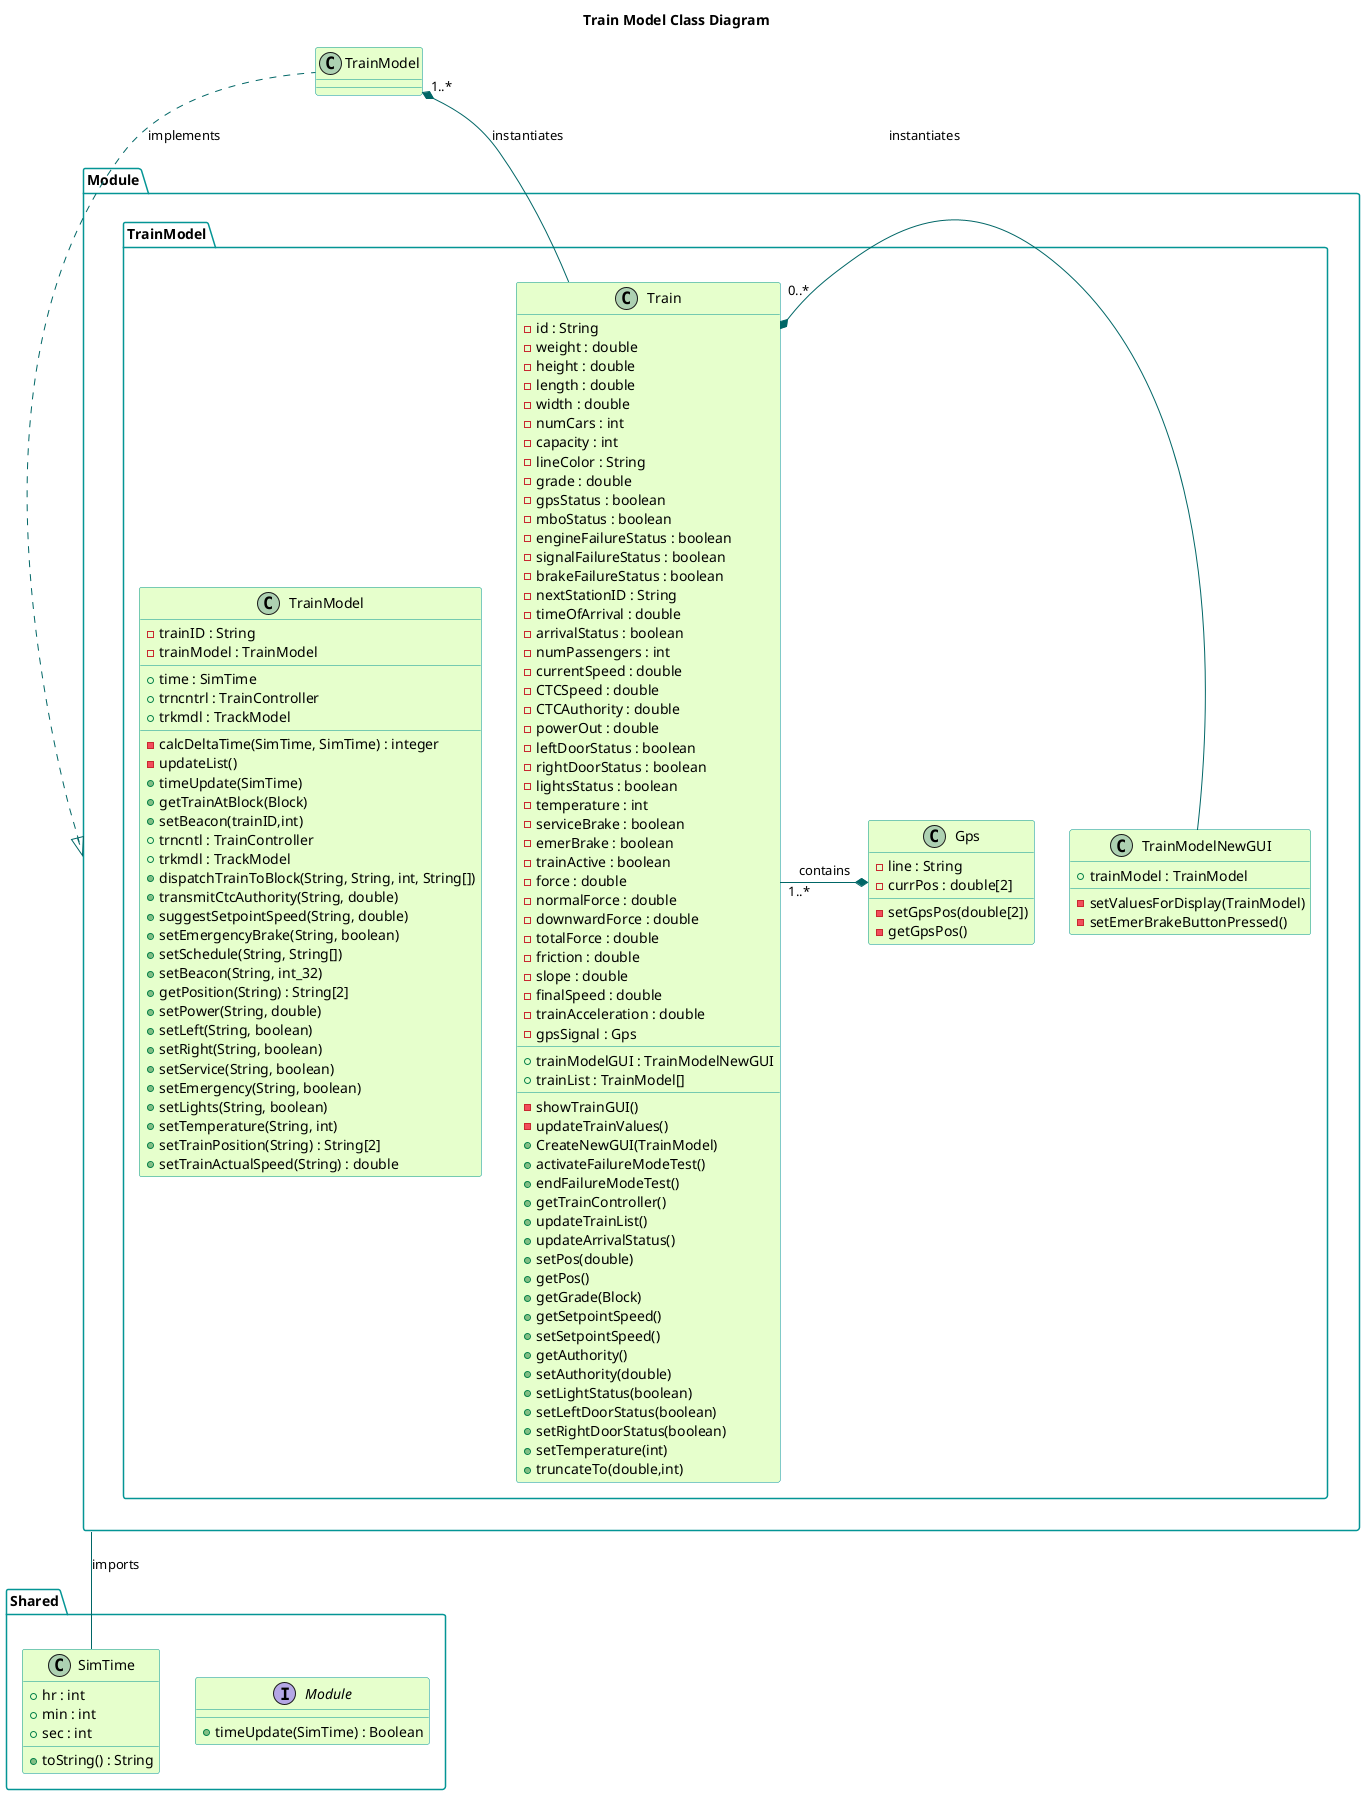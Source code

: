 @startuml

title Train Model Class Diagram
'skinparam backgroundColor transparent'
skinparam classBackgroundColor #e6ffcc
skinparam classBorderColor 	#049595
skinparam packageBorderCOlor  #049595
skinparam arrowColor #006666

package Shared{
  interface Module{
    +timeUpdate(SimTime) : Boolean
  }
  class SimTime{
    +hr : int
    +min : int
    +sec : int
    +toString() : String
  }
}
package Module.TrainModel {
    class TrainModel {
        -trainID : String
        -trainModel : TrainModel
        __
        +time : SimTime
        +trncntrl : TrainController
        +trkmdl : TrackModel
        __
        -calcDeltaTime(SimTime, SimTime) : integer
        -updateList()
        +timeUpdate(SimTime)
        +getTrainAtBlock(Block)
        +setBeacon(trainID,int)
        +trncntl : TrainController
		+trkmdl : TrackModel
		+dispatchTrainToBlock(String, String, int, String[])
		+transmitCtcAuthority(String, double)
		+suggestSetpointSpeed(String, double)
		+setEmergencyBrake(String, boolean)
		+setSchedule(String, String[])
		+setBeacon(String, int_32)
		+getPosition(String) : String[2]
		+setPower(String, double)
		+setLeft(String, boolean)
		+setRight(String, boolean)
		+setService(String, boolean)
		+setEmergency(String, boolean)
		+setLights(String, boolean)
		+setTemperature(String, int)
		+setTrainPosition(String) : String[2]
		+setTrainActualSpeed(String) : double
    }

    class Train {
        -id : String
        -weight : double
        -height : double
        -length : double
        -width : double
        -numCars : int
        -capacity : int
        -lineColor : String
        -grade : double
        -gpsStatus : boolean
        -mboStatus : boolean
        -engineFailureStatus : boolean
        -signalFailureStatus : boolean
        -brakeFailureStatus : boolean
        -nextStationID : String
        -timeOfArrival : double
        -arrivalStatus : boolean
        -numPassengers : int
        -currentSpeed : double
        -CTCSpeed : double
        -CTCAuthority : double
        -powerOut : double
        -leftDoorStatus : boolean
        -rightDoorStatus : boolean
        -lightsStatus : boolean
        -temperature : int
        -serviceBrake : boolean
        -emerBrake : boolean
        -trainActive : boolean
        -force : double
        -normalForce : double
        -downwardForce : double
        -totalForce : double
        -friction : double
        -slope : double
        -finalSpeed : double
        -trainAcceleration : double
        -gpsSignal : Gps
        __
        +trainModelGUI : TrainModelNewGUI
        +trainList : TrainModel[]
        __
        -showTrainGUI()
        -updateTrainValues()
        +CreateNewGUI(TrainModel)
        +activateFailureModeTest()
        +endFailureModeTest()
        +getTrainController()
        +updateTrainList()
        +updateArrivalStatus()
        +setPos(double)
        +getPos()
        +getGrade(Block)
        +getSetpointSpeed()
        +setSetpointSpeed()
        +getAuthority()
        +setAuthority(double)
        +setLightStatus(boolean)
        +setLeftDoorStatus(boolean)
        +setRightDoorStatus(boolean)
        +setTemperature(int)
        +truncateTo(double‚int)
    }

    class Gps{
        -line : String
        -currPos : double[2]
        __
        -setGpsPos(double[2])
        -getGpsPos()
    }


    class TrainModelNewGUI{
        +trainModel : TrainModel
        __
        -setValuesForDisplay(TrainModel)
        -setEmerBrakeButtonPressed()
    }
}

Module--SimTime : imports

Module <|. TrainModel : implements

TrainModel "1..*"*-down- Train : instantiates
Train "0..*"*- TrainModelNewGUI : instantiates
Train "1..*"-* Gps : contains

@enduml